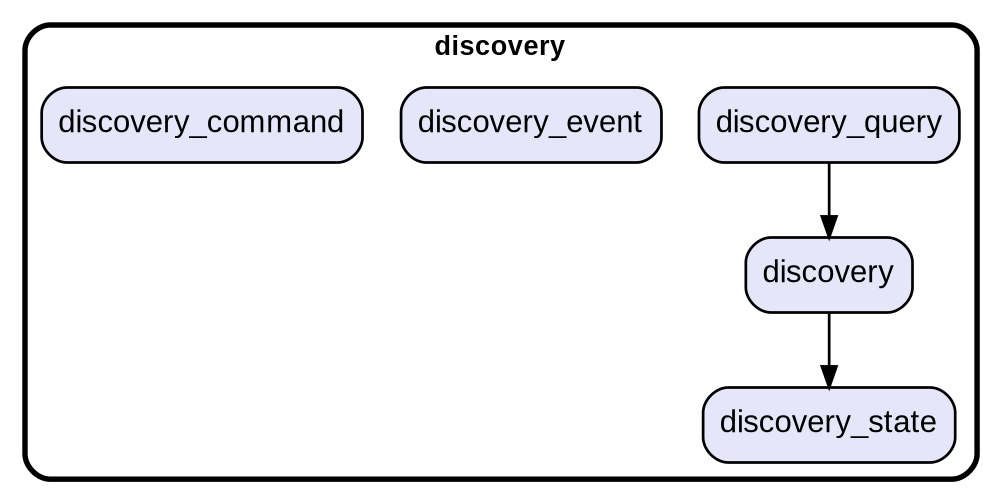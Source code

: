 digraph "" {
  graph [style=rounded fontname="Arial Black" fontsize=13 penwidth=2.6];
  node [shape=rect style="filled,rounded" fontname=Arial fontsize=15 fillcolor=Lavender penwidth=1.3];
  edge [penwidth=1.3];
  "/discovery_state.dart" [label="discovery_state"];
  "/discovery_query.dart" [label="discovery_query"];
  "/discovery_event.dart" [label="discovery_event"];
  "/discovery_command.dart" [label="discovery_command"];
  "/discovery.dart" [label="discovery"];
  subgraph "cluster~" {
    label="discovery";
    "/discovery_state.dart";
    "/discovery_query.dart";
    "/discovery_event.dart";
    "/discovery_command.dart";
    "/discovery.dart";
  }
  "/discovery_query.dart" -> "/discovery.dart";
  "/discovery.dart" -> "/discovery_state.dart";
}
